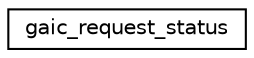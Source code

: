 digraph G
{
  edge [fontname="Helvetica",fontsize="10",labelfontname="Helvetica",labelfontsize="10"];
  node [fontname="Helvetica",fontsize="10",shape=record];
  rankdir="LR";
  Node1 [label="gaic_request_status",height=0.2,width=0.4,color="black", fillcolor="white", style="filled",URL="$structgaic__request__status.html"];
}
